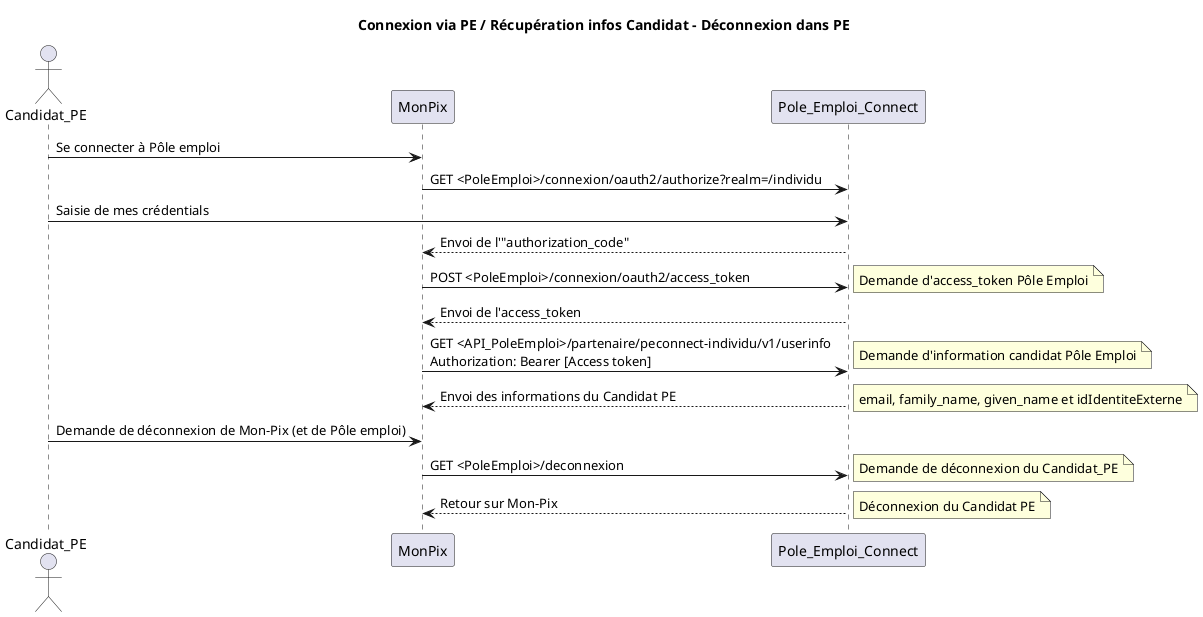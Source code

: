 @startuml

title **Connexion via PE / Récupération infos Candidat - Déconnexion dans PE**

actor Candidat_PE
participant MonPix
participant Pole_Emploi_Connect

Candidat_PE -> MonPix: Se connecter à Pôle emploi
MonPix -> Pole_Emploi_Connect: GET <PoleEmploi>/connexion/oauth2/authorize?realm=/individu

Candidat_PE -> Pole_Emploi_Connect: Saisie de mes crédentials
Pole_Emploi_Connect --> MonPix: Envoi de l'"authorization_code"

MonPix -> Pole_Emploi_Connect: POST <PoleEmploi>/connexion/oauth2/access_token
note right: Demande d'access_token Pôle Emploi
Pole_Emploi_Connect --> MonPix: Envoi de l'access_token

MonPix -> Pole_Emploi_Connect: GET <API_PoleEmploi>/partenaire/peconnect-individu/v1/userinfo\nAuthorization: Bearer [Access token]
note right: Demande d'information candidat Pôle Emploi
Pole_Emploi_Connect --> MonPix: Envoi des informations du Candidat PE
note right: email, family_name, given_name et idIdentiteExterne

Candidat_PE -> MonPix: Demande de déconnexion de Mon-Pix (et de Pôle emploi)
MonPix -> Pole_Emploi_Connect: GET <PoleEmploi>/deconnexion
note right: Demande de déconnexion du Candidat_PE
Pole_Emploi_Connect --> MonPix: Retour sur Mon-Pix
note right: Déconnexion du Candidat PE

@enduml
